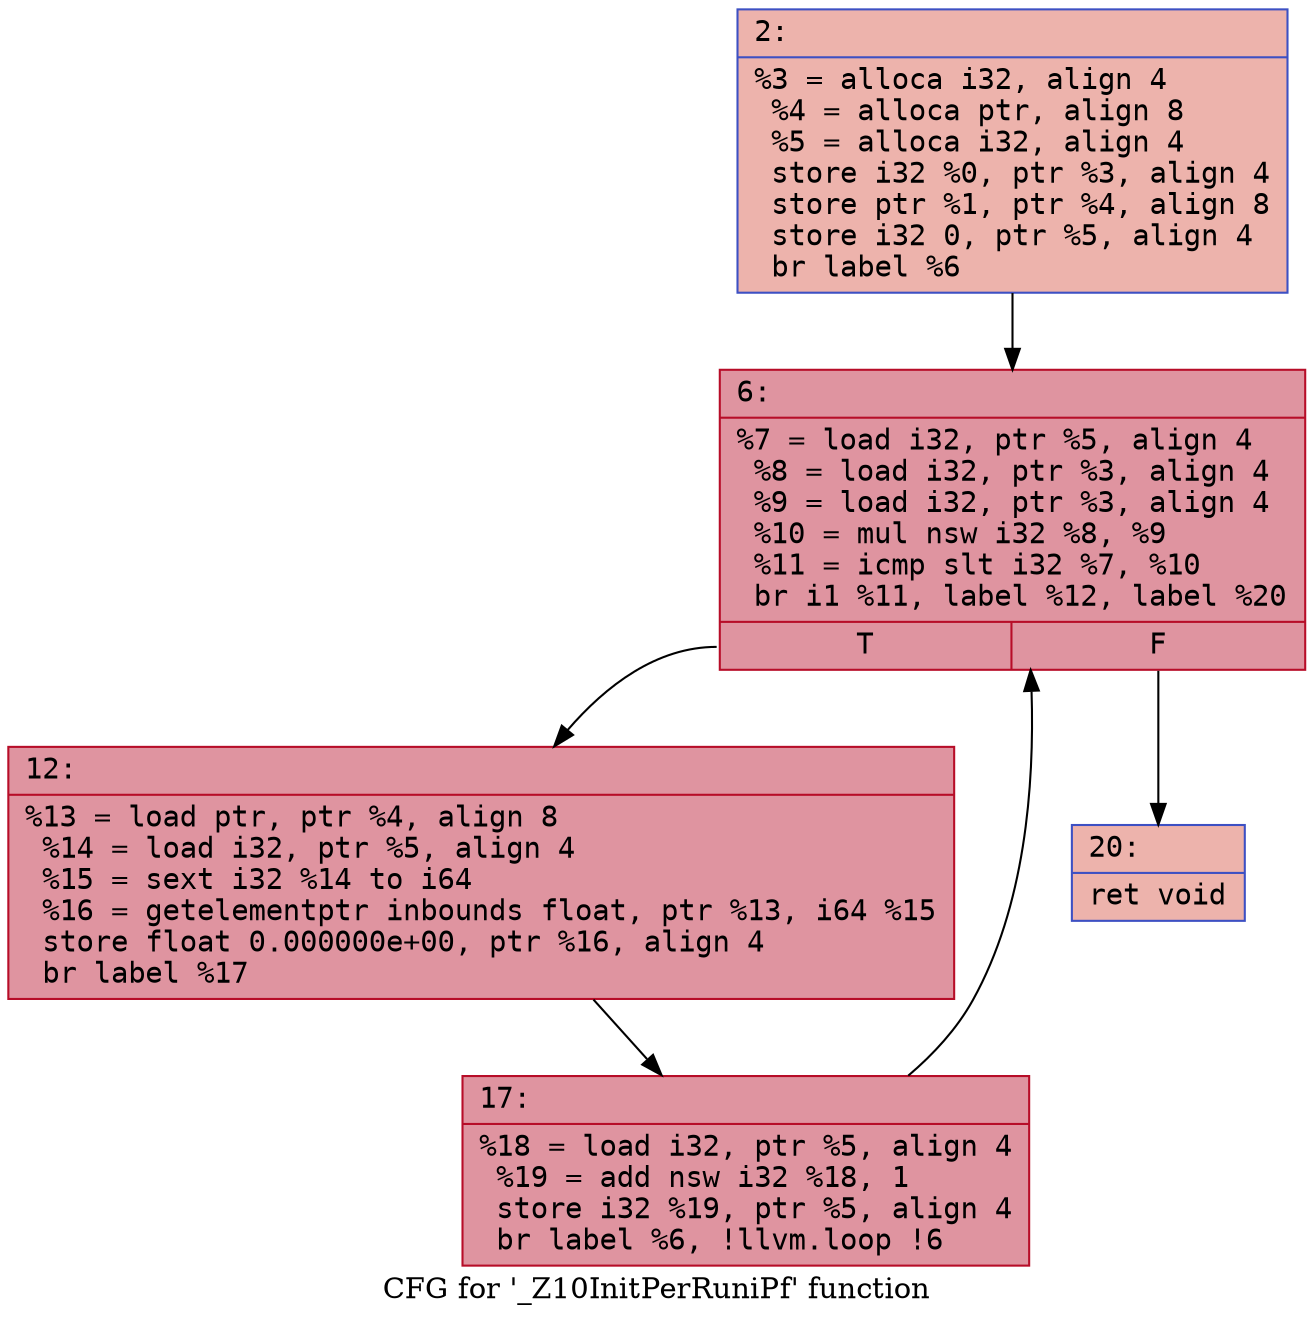 digraph "CFG for '_Z10InitPerRuniPf' function" {
	label="CFG for '_Z10InitPerRuniPf' function";

	Node0x6000038afd40 [shape=record,color="#3d50c3ff", style=filled, fillcolor="#d6524470" fontname="Courier",label="{2:\l|  %3 = alloca i32, align 4\l  %4 = alloca ptr, align 8\l  %5 = alloca i32, align 4\l  store i32 %0, ptr %3, align 4\l  store ptr %1, ptr %4, align 8\l  store i32 0, ptr %5, align 4\l  br label %6\l}"];
	Node0x6000038afd40 -> Node0x6000038afd90[tooltip="2 -> 6\nProbability 100.00%" ];
	Node0x6000038afd90 [shape=record,color="#b70d28ff", style=filled, fillcolor="#b70d2870" fontname="Courier",label="{6:\l|  %7 = load i32, ptr %5, align 4\l  %8 = load i32, ptr %3, align 4\l  %9 = load i32, ptr %3, align 4\l  %10 = mul nsw i32 %8, %9\l  %11 = icmp slt i32 %7, %10\l  br i1 %11, label %12, label %20\l|{<s0>T|<s1>F}}"];
	Node0x6000038afd90:s0 -> Node0x6000038afde0[tooltip="6 -> 12\nProbability 96.88%" ];
	Node0x6000038afd90:s1 -> Node0x6000038afe80[tooltip="6 -> 20\nProbability 3.12%" ];
	Node0x6000038afde0 [shape=record,color="#b70d28ff", style=filled, fillcolor="#b70d2870" fontname="Courier",label="{12:\l|  %13 = load ptr, ptr %4, align 8\l  %14 = load i32, ptr %5, align 4\l  %15 = sext i32 %14 to i64\l  %16 = getelementptr inbounds float, ptr %13, i64 %15\l  store float 0.000000e+00, ptr %16, align 4\l  br label %17\l}"];
	Node0x6000038afde0 -> Node0x6000038afe30[tooltip="12 -> 17\nProbability 100.00%" ];
	Node0x6000038afe30 [shape=record,color="#b70d28ff", style=filled, fillcolor="#b70d2870" fontname="Courier",label="{17:\l|  %18 = load i32, ptr %5, align 4\l  %19 = add nsw i32 %18, 1\l  store i32 %19, ptr %5, align 4\l  br label %6, !llvm.loop !6\l}"];
	Node0x6000038afe30 -> Node0x6000038afd90[tooltip="17 -> 6\nProbability 100.00%" ];
	Node0x6000038afe80 [shape=record,color="#3d50c3ff", style=filled, fillcolor="#d6524470" fontname="Courier",label="{20:\l|  ret void\l}"];
}
